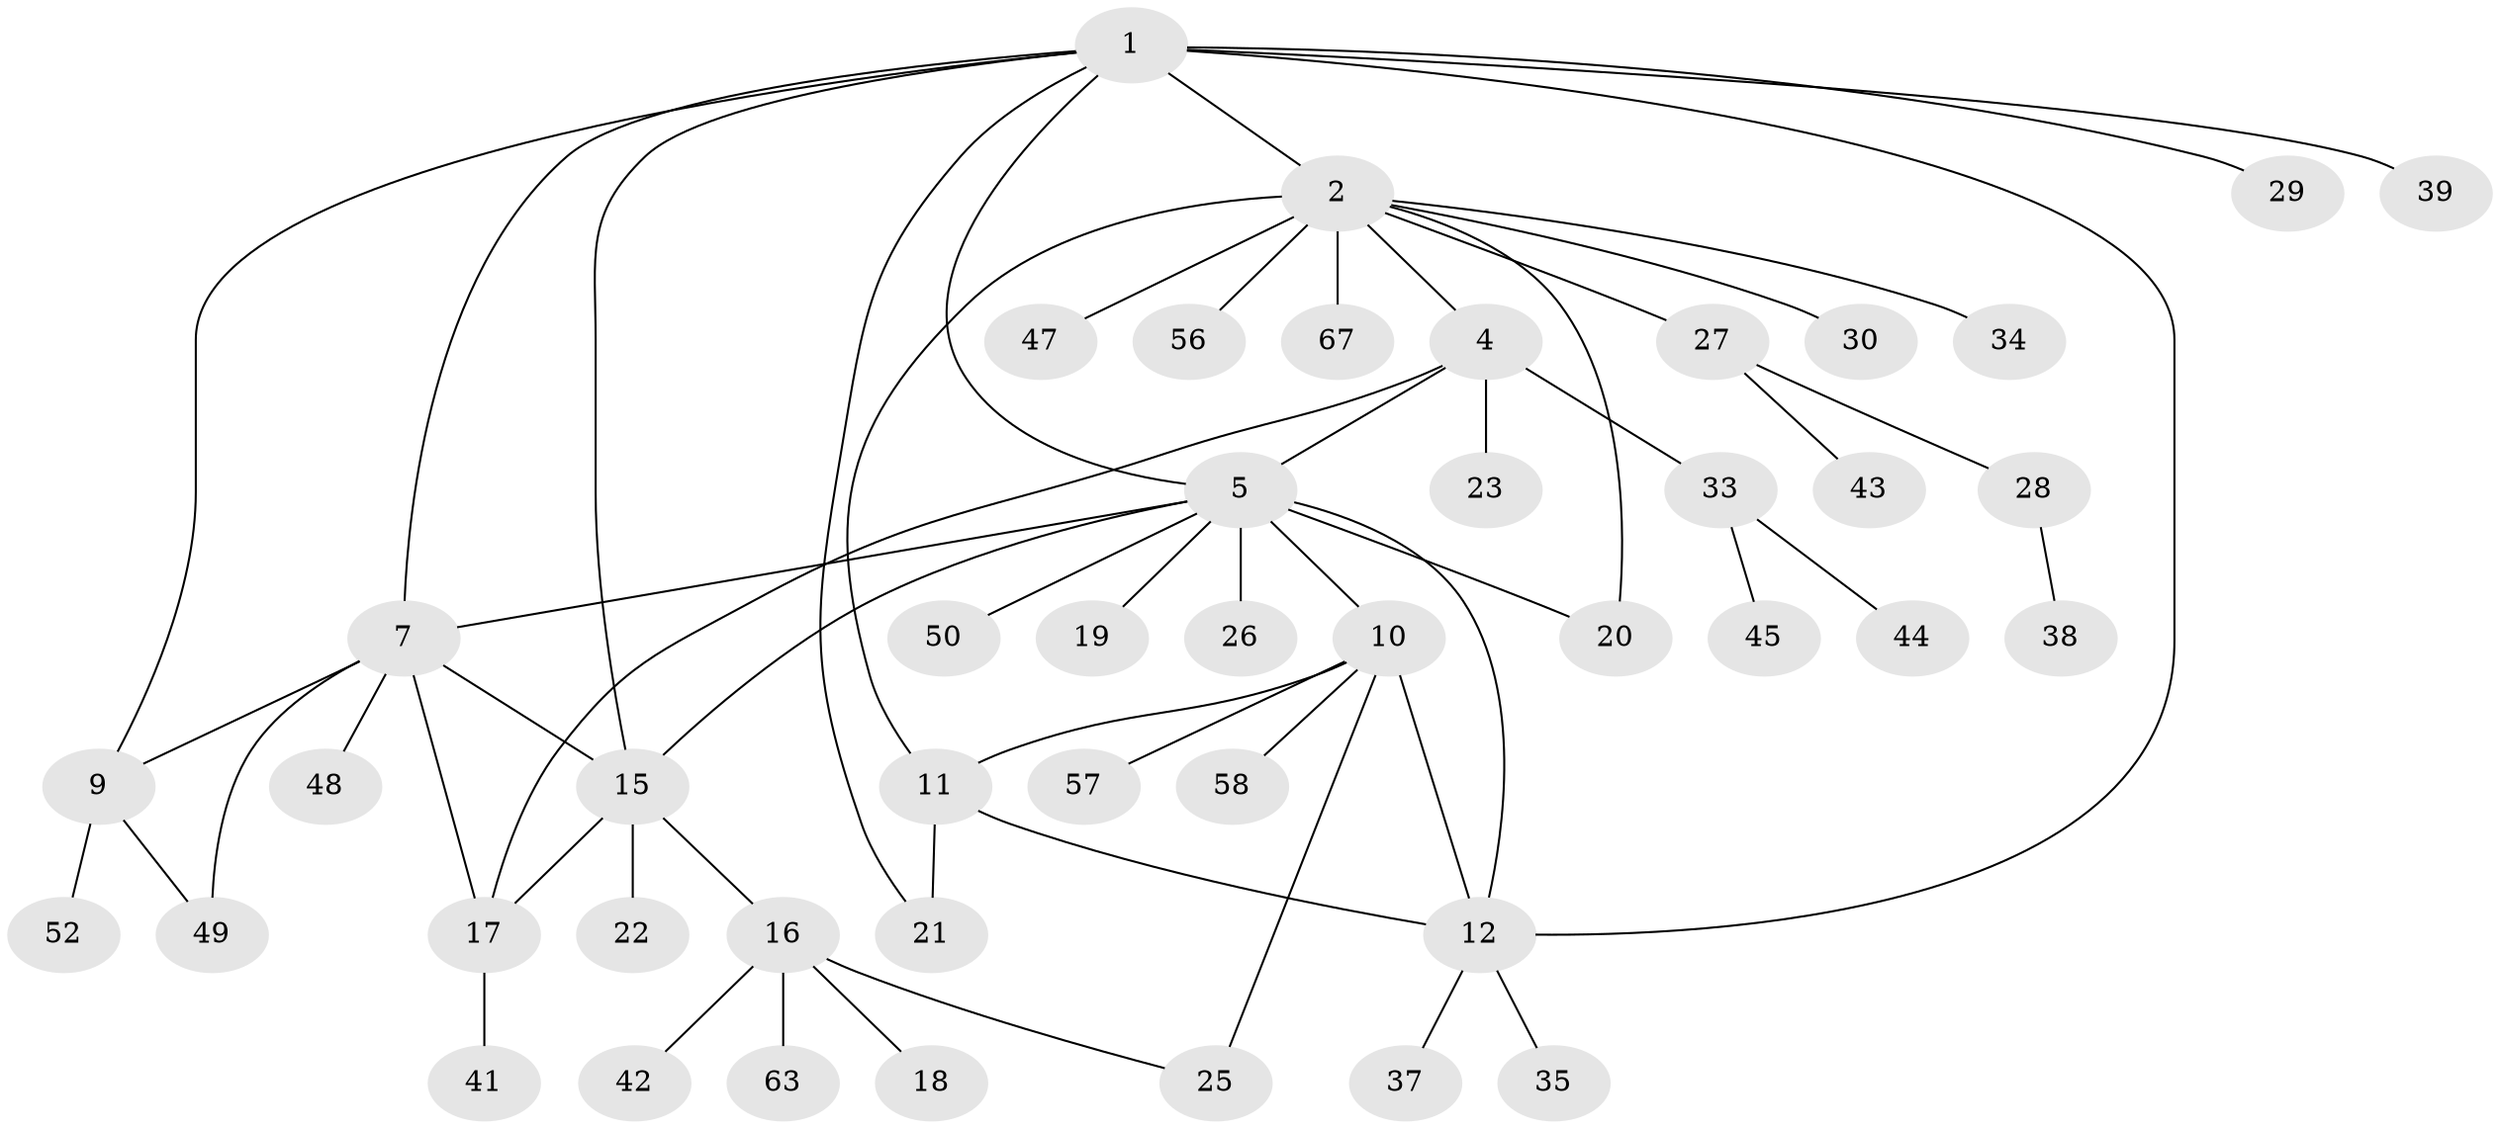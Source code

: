 // original degree distribution, {5: 0.05970149253731343, 7: 0.07462686567164178, 6: 0.04477611940298507, 9: 0.014925373134328358, 3: 0.04477611940298507, 4: 0.05970149253731343, 2: 0.1791044776119403, 1: 0.5223880597014925}
// Generated by graph-tools (version 1.1) at 2025/11/02/27/25 16:11:34]
// undirected, 45 vertices, 59 edges
graph export_dot {
graph [start="1"]
  node [color=gray90,style=filled];
  1 [super="+8"];
  2 [super="+3"];
  4 [super="+6"];
  5 [super="+14"];
  7 [super="+13"];
  9 [super="+64"];
  10 [super="+66"];
  11 [super="+51"];
  12 [super="+31"];
  15 [super="+32"];
  16 [super="+59"];
  17 [super="+46"];
  18 [super="+60"];
  19;
  20 [super="+53"];
  21 [super="+24"];
  22;
  23 [super="+65"];
  25 [super="+54"];
  26;
  27 [super="+55"];
  28 [super="+36"];
  29 [super="+62"];
  30;
  33 [super="+40"];
  34;
  35 [super="+61"];
  37;
  38;
  39;
  41;
  42;
  43;
  44;
  45;
  47;
  48;
  49;
  50;
  52;
  56;
  57;
  58;
  63;
  67;
  1 -- 2 [weight=2];
  1 -- 15;
  1 -- 5;
  1 -- 39;
  1 -- 7;
  1 -- 9;
  1 -- 12;
  1 -- 29;
  1 -- 21;
  2 -- 11;
  2 -- 20;
  2 -- 47;
  2 -- 56;
  2 -- 67;
  2 -- 34;
  2 -- 4;
  2 -- 27;
  2 -- 30;
  4 -- 5 [weight=2];
  4 -- 17;
  4 -- 23;
  4 -- 33;
  5 -- 10;
  5 -- 19;
  5 -- 26;
  5 -- 50;
  5 -- 12;
  5 -- 15;
  5 -- 20;
  5 -- 7;
  7 -- 9;
  7 -- 48;
  7 -- 49;
  7 -- 17;
  7 -- 15;
  9 -- 49;
  9 -- 52;
  10 -- 11;
  10 -- 12;
  10 -- 57;
  10 -- 58;
  10 -- 25;
  11 -- 12;
  11 -- 21;
  12 -- 35;
  12 -- 37;
  15 -- 16;
  15 -- 17;
  15 -- 22;
  16 -- 18;
  16 -- 25;
  16 -- 42;
  16 -- 63;
  17 -- 41;
  27 -- 28;
  27 -- 43;
  28 -- 38;
  33 -- 44;
  33 -- 45;
}
